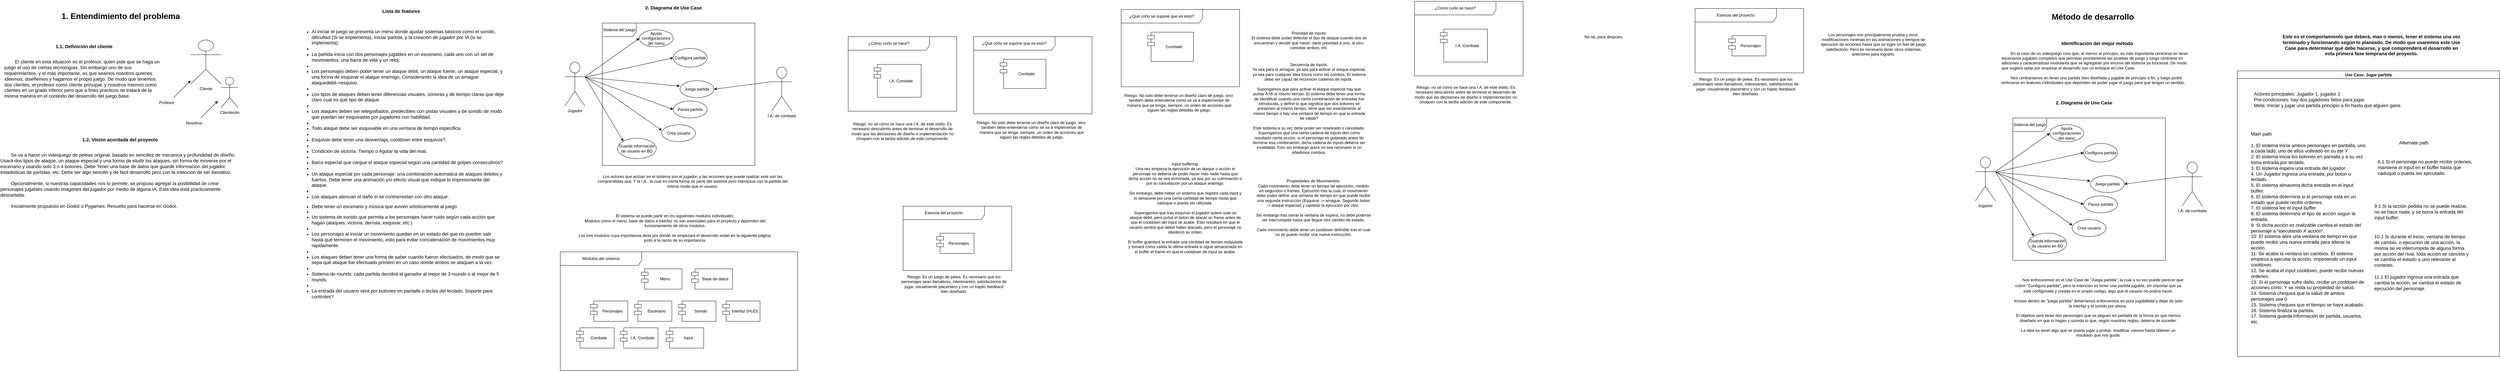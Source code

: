 <mxfile version="26.0.16">
  <diagram name="Página-1" id="p43m8mcyJNZtT0WRqfeu">
    <mxGraphModel dx="2100" dy="1258" grid="1" gridSize="10" guides="1" tooltips="1" connect="1" arrows="1" fold="1" page="1" pageScale="1" pageWidth="827" pageHeight="1169" math="0" shadow="0">
      <root>
        <mxCell id="0" />
        <mxCell id="1" parent="0" />
        <mxCell id="6Dr0wxkbe3de22DFNyd9-1" value="&lt;h1&gt;1. Entendimiento del problema&lt;/h1&gt;" style="text;html=1;align=center;verticalAlign=middle;whiteSpace=wrap;rounded=0;" vertex="1" parent="1">
          <mxGeometry x="94" y="40" width="640" height="60" as="geometry" />
        </mxCell>
        <mxCell id="6Dr0wxkbe3de22DFNyd9-2" value="&lt;h3&gt;1.1. Definición del cliente&lt;/h3&gt;&lt;div&gt;&lt;br&gt;&lt;/div&gt;&lt;div style=&quot;text-align: left;&quot;&gt;&lt;span style=&quot;font-size: 14px;&quot;&gt;&lt;span style=&quot;white-space: pre;&quot;&gt;&#x9;&lt;/span&gt;El cliente en esta situación es el profesor, quien pide que se haga un juego el uso de ciertas tecnologías. Sin embargo uno de sus requerimientos, y el más importante, es que seamos nosotros quienes ideemos, diseñemos y hagamos el propio juego. De modo que tenemos dos clientes, el profesor como cliente principal, y nosotros mismos como clientes en un grado inferior pero que a fines practicos se tratará de la misma manera en el contexto del desarrollo del juego base.&lt;/span&gt;&lt;/div&gt;" style="text;html=1;align=center;verticalAlign=middle;whiteSpace=wrap;rounded=0;" vertex="1" parent="1">
          <mxGeometry x="70" y="100" width="472" height="250" as="geometry" />
        </mxCell>
        <mxCell id="6Dr0wxkbe3de22DFNyd9-3" value="Cliente" style="shape=umlActor;verticalLabelPosition=bottom;verticalAlign=top;html=1;outlineConnect=0;" vertex="1" parent="1">
          <mxGeometry x="620" y="140" width="90" height="130" as="geometry" />
        </mxCell>
        <mxCell id="6Dr0wxkbe3de22DFNyd9-4" value="" style="endArrow=classic;html=1;rounded=0;" edge="1" parent="1">
          <mxGeometry width="50" height="50" relative="1" as="geometry">
            <mxPoint x="570" y="310" as="sourcePoint" />
            <mxPoint x="620" y="260" as="targetPoint" />
          </mxGeometry>
        </mxCell>
        <mxCell id="6Dr0wxkbe3de22DFNyd9-5" value="Profesor" style="text;html=1;align=center;verticalAlign=middle;whiteSpace=wrap;rounded=0;" vertex="1" parent="1">
          <mxGeometry x="520" y="310" width="60" height="30" as="geometry" />
        </mxCell>
        <mxCell id="6Dr0wxkbe3de22DFNyd9-6" value="Clientecito" style="shape=umlActor;verticalLabelPosition=bottom;verticalAlign=top;html=1;outlineConnect=0;" vertex="1" parent="1">
          <mxGeometry x="710" y="250" width="50" height="90" as="geometry" />
        </mxCell>
        <mxCell id="6Dr0wxkbe3de22DFNyd9-7" value="" style="endArrow=classic;html=1;rounded=0;" edge="1" parent="1">
          <mxGeometry width="50" height="50" relative="1" as="geometry">
            <mxPoint x="650" y="370" as="sourcePoint" />
            <mxPoint x="700" y="320" as="targetPoint" />
          </mxGeometry>
        </mxCell>
        <mxCell id="6Dr0wxkbe3de22DFNyd9-8" value="Nosotros" style="text;html=1;align=center;verticalAlign=middle;whiteSpace=wrap;rounded=0;" vertex="1" parent="1">
          <mxGeometry x="600" y="370" width="60" height="30" as="geometry" />
        </mxCell>
        <mxCell id="6Dr0wxkbe3de22DFNyd9-9" value="&lt;h3&gt;1.2. Visión acordada del proyecto&amp;nbsp;&lt;/h3&gt;&lt;div&gt;&lt;br&gt;&lt;/div&gt;&lt;div style=&quot;text-align: left;&quot;&gt;&lt;span style=&quot;font-size: 14px;&quot;&gt;&lt;span style=&quot;white-space: pre;&quot;&gt;&#x9;&lt;/span&gt;Se va a hacer un videojuego de peleas original, basado en sencillez de mecanica y profundidad de diseño. Usará dos tipos de ataque, un ataque especial y una forma de eludir los ataques, sin forma de moverse por el escenario y usando solo 3 o 4 botones. Debe Tener una base de datos que guarde información del jugador, estadisticas de partidas, etc. Debe ser algo sencillo y de fácil desarrollo pero con la intención de ser llamativo.&lt;/span&gt;&lt;/div&gt;&lt;div style=&quot;text-align: left;&quot;&gt;&lt;span style=&quot;font-size: 14px;&quot;&gt;&lt;br&gt;&lt;/span&gt;&lt;/div&gt;&lt;div style=&quot;text-align: left;&quot;&gt;&lt;span style=&quot;font-size: 14px;&quot;&gt;&lt;span style=&quot;white-space: pre;&quot;&gt;&#x9;&lt;/span&gt;Opcionalmente, si nuestras capacidades nos lo permite, se propuso agregar la posibilidad de crear personajes jugables usando imagenes del jugador por medio de alguna IA. Esta idea está practicamente descartada.&lt;br&gt;&lt;/span&gt;&lt;/div&gt;&lt;div style=&quot;text-align: left;&quot;&gt;&lt;span style=&quot;font-size: 14px;&quot;&gt;&lt;br&gt;&lt;/span&gt;&lt;/div&gt;&lt;div style=&quot;text-align: left;&quot;&gt;&lt;span style=&quot;font-size: 14px;&quot;&gt;&lt;span style=&quot;white-space: pre;&quot;&gt;&#x9;&lt;/span&gt;Inicialmente propuesto en Godot o Pygames. Resuelto para hacerse en Godot.&lt;br&gt;&lt;/span&gt;&lt;/div&gt;" style="text;html=1;align=center;verticalAlign=middle;whiteSpace=wrap;rounded=0;" vertex="1" parent="1">
          <mxGeometry x="58" y="400" width="712" height="250" as="geometry" />
        </mxCell>
        <mxCell id="6Dr0wxkbe3de22DFNyd9-10" value="&lt;div style=&quot;&quot;&gt;&lt;h3 style=&quot;&quot;&gt;&lt;span style=&quot;font-size: 14px;&quot;&gt;Lista de features&lt;/span&gt;&lt;/h3&gt;&lt;div&gt;&lt;span style=&quot;font-size: 14px;&quot;&gt;&lt;br&gt;&lt;/span&gt;&lt;/div&gt;&lt;div style=&quot;text-align: left;&quot;&gt;&lt;ul&gt;&lt;li&gt;&lt;span style=&quot;font-size: 14px;&quot;&gt;Al iniciar el juego se presenta un menú donde ajustar sistemas básicos como el sonido, dificultad (Si se implementa), iniciar partida, y la creación de jugador por IA (si se implementa).&lt;/span&gt;&lt;/li&gt;&lt;li&gt;&lt;span style=&quot;font-size: 14px;&quot;&gt;&lt;br&gt;&lt;/span&gt;&lt;/li&gt;&lt;li&gt;&lt;span style=&quot;font-size: 14px;&quot;&gt;La partida inicia con dos personajes jugables en un escenario, cada uno con un set de movimientos, una barra de vida y un reloj.&lt;/span&gt;&lt;/li&gt;&lt;li&gt;&lt;span style=&quot;font-size: 14px;&quot;&gt;&lt;br&gt;&lt;/span&gt;&lt;/li&gt;&lt;li&gt;&lt;span style=&quot;font-size: 14px;&quot;&gt;Los personajes deben poder tener un ataque debil, un ataque fuerte, un ataque especial, y una forma de esquivar el ataque enemigo. Considerando la idea de un amague ataquedebil-&amp;gt;esquivo.&lt;/span&gt;&lt;/li&gt;&lt;li&gt;&lt;span style=&quot;font-size: 14px;&quot;&gt;&lt;br&gt;&lt;/span&gt;&lt;/li&gt;&lt;li&gt;&lt;span style=&quot;font-size: 14px;&quot;&gt;Los tipos de ataques deben tener diferencias visuales, sonoras y de tiempo claras que deje claro cual es qué tipo de ataque.&lt;/span&gt;&lt;/li&gt;&lt;li&gt;&lt;span style=&quot;font-size: 14px;&quot;&gt;&lt;br&gt;&lt;/span&gt;&lt;/li&gt;&lt;li&gt;&lt;span style=&quot;font-size: 14px;&quot;&gt;Los ataques deben ser telegrafiados, predecibles con pistas visuales y de sonido de modo que puedan ser esquivadas por jugadores con habilidad.&lt;/span&gt;&lt;/li&gt;&lt;li&gt;&lt;span style=&quot;font-size: 14px;&quot;&gt;&lt;br&gt;&lt;/span&gt;&lt;/li&gt;&lt;li&gt;&lt;span style=&quot;font-size: 14px;&quot;&gt;Todo ataque debe ser esquivable en una ventana de tiempo especifica.&lt;/span&gt;&lt;/li&gt;&lt;li&gt;&lt;span style=&quot;font-size: 14px;&quot;&gt;&lt;br&gt;&lt;/span&gt;&lt;/li&gt;&lt;li&gt;&lt;span style=&quot;font-size: 14px;&quot;&gt;Esquivar debe tener una desventaja, cooldown entre esquivos?.&lt;/span&gt;&lt;/li&gt;&lt;li&gt;&lt;span style=&quot;font-size: 14px;&quot;&gt;&lt;br&gt;&lt;/span&gt;&lt;/li&gt;&lt;li&gt;&lt;span style=&quot;font-size: 14px;&quot;&gt;Condición de victoria: Tiempo o Agotar la vida del rival.&lt;/span&gt;&lt;/li&gt;&lt;li&gt;&lt;span style=&quot;font-size: 14px;&quot;&gt;&lt;br&gt;&lt;/span&gt;&lt;/li&gt;&lt;li&gt;&lt;span style=&quot;font-size: 14px;&quot;&gt;Barra especial que cargue el ataque especial según una cantidad de golpes consecutivos?&lt;/span&gt;&lt;/li&gt;&lt;li&gt;&lt;span style=&quot;font-size: 14px;&quot;&gt;&lt;br&gt;&lt;/span&gt;&lt;/li&gt;&lt;li&gt;&lt;span style=&quot;font-size: 14px;&quot;&gt;Un ataque especial por cada personaje: una combinación automatica de ataques debiles y fuertes. Debe tener una animación y/o efecto visual que indique lo impresionante del ataque.&lt;/span&gt;&lt;/li&gt;&lt;li&gt;&lt;span style=&quot;font-size: 14px;&quot;&gt;&lt;br&gt;&lt;/span&gt;&lt;/li&gt;&lt;li&gt;&lt;span style=&quot;font-size: 14px;&quot;&gt;Los ataques atenuan el daño si se contrarrestan con otro ataque.&lt;/span&gt;&lt;/li&gt;&lt;/ul&gt;&lt;ul&gt;&lt;li&gt;&lt;font style=&quot;font-size: 14px;&quot;&gt;Debe tener un escenario y música que aviven artisticamente al juego.&lt;/font&gt;&lt;/li&gt;&lt;li&gt;&lt;br&gt;&lt;/li&gt;&lt;li&gt;&lt;font style=&quot;font-size: 14px;&quot;&gt;Un sistema de sonido que permita a los personajes hacer ruido según cada acción que hagan (ataques, victoria, derrota, esquivar, etc.)&lt;/font&gt;&lt;/li&gt;&lt;li&gt;&lt;font style=&quot;font-size: 14px;&quot;&gt;&lt;br&gt;&lt;/font&gt;&lt;/li&gt;&lt;li&gt;&lt;font style=&quot;font-size: 14px;&quot;&gt;Los personajes al iniciar un movimiento quedan en un estado del que no pueden salir hasta que terminen el movimiento, esto para evitar concatenación de movimientos muy rapidamente.&lt;/font&gt;&lt;/li&gt;&lt;li&gt;&lt;font style=&quot;font-size: 14px;&quot;&gt;&lt;br&gt;&lt;/font&gt;&lt;/li&gt;&lt;li&gt;&lt;font style=&quot;font-size: 14px;&quot;&gt;Los ataques deben tener una forma de saber cuando fueron efectuados, de modo que se sepa qué ataque fue efectuado primero en un caso donde ambos se ataquen a la vez.&lt;/font&gt;&lt;/li&gt;&lt;li&gt;&lt;font style=&quot;font-size: 14px;&quot;&gt;&lt;br&gt;&lt;/font&gt;&lt;/li&gt;&lt;li&gt;&lt;font style=&quot;font-size: 14px;&quot;&gt;Sistema de rounds: cada partida decidirá al ganador al mejor de 3 rounds o al mejor de 5 rounds.&amp;nbsp;&lt;/font&gt;&lt;/li&gt;&lt;li&gt;&lt;font style=&quot;font-size: 14px;&quot;&gt;&lt;br&gt;&lt;/font&gt;&lt;/li&gt;&lt;li&gt;&lt;font style=&quot;font-size: 14px;&quot;&gt;La entrada del usuario será por botones en pantalla o teclas del teclado. Soporte para controles?&lt;/font&gt;&lt;/li&gt;&lt;/ul&gt;&lt;/div&gt;&lt;/div&gt;" style="text;html=1;align=center;verticalAlign=middle;whiteSpace=wrap;rounded=0;spacingTop=0;" vertex="1" parent="1">
          <mxGeometry x="936" y="30" width="610" height="890" as="geometry" />
        </mxCell>
        <mxCell id="6Dr0wxkbe3de22DFNyd9-11" value="&lt;h3&gt;2. Diagrama de Use Case&lt;/h3&gt;" style="text;html=1;align=center;verticalAlign=middle;whiteSpace=wrap;rounded=0;" vertex="1" parent="1">
          <mxGeometry x="1824" y="30" width="440" height="30" as="geometry" />
        </mxCell>
        <mxCell id="6Dr0wxkbe3de22DFNyd9-12" value="Sistema del juego" style="shape=umlFrame;whiteSpace=wrap;html=1;pointerEvents=0;width=100;height=40;" vertex="1" parent="1">
          <mxGeometry x="1834" y="90" width="450" height="420" as="geometry" />
        </mxCell>
        <mxCell id="6Dr0wxkbe3de22DFNyd9-13" value="Jugador" style="shape=umlActor;verticalLabelPosition=bottom;verticalAlign=top;html=1;" vertex="1" parent="1">
          <mxGeometry x="1723" y="205" width="60" height="130" as="geometry" />
        </mxCell>
        <mxCell id="6Dr0wxkbe3de22DFNyd9-14" value="Ajusta configuraciones del menú" style="ellipse;whiteSpace=wrap;html=1;" vertex="1" parent="1">
          <mxGeometry x="1943" y="110" width="100" height="50" as="geometry" />
        </mxCell>
        <mxCell id="6Dr0wxkbe3de22DFNyd9-15" value="Configura partida" style="ellipse;whiteSpace=wrap;html=1;" vertex="1" parent="1">
          <mxGeometry x="2043" y="165" width="100" height="55" as="geometry" />
        </mxCell>
        <mxCell id="6Dr0wxkbe3de22DFNyd9-16" value="Juega partida" style="ellipse;whiteSpace=wrap;html=1;" vertex="1" parent="1">
          <mxGeometry x="2063" y="260" width="100" height="50" as="geometry" />
        </mxCell>
        <mxCell id="6Dr0wxkbe3de22DFNyd9-17" value="Crea usuario" style="ellipse;whiteSpace=wrap;html=1;" vertex="1" parent="1">
          <mxGeometry x="2009" y="390" width="100" height="50" as="geometry" />
        </mxCell>
        <mxCell id="6Dr0wxkbe3de22DFNyd9-18" value="Guarda información de usuario en BD" style="ellipse;whiteSpace=wrap;html=1;" vertex="1" parent="1">
          <mxGeometry x="1879" y="430" width="114" height="60" as="geometry" />
        </mxCell>
        <mxCell id="6Dr0wxkbe3de22DFNyd9-19" value="" style="endArrow=classic;html=1;rounded=0;exitX=1;exitY=0.333;exitDx=0;exitDy=0;exitPerimeter=0;entryX=0;entryY=0.5;entryDx=0;entryDy=0;" edge="1" parent="1" source="6Dr0wxkbe3de22DFNyd9-13" target="6Dr0wxkbe3de22DFNyd9-14">
          <mxGeometry width="50" height="50" relative="1" as="geometry">
            <mxPoint x="1904" y="360" as="sourcePoint" />
            <mxPoint x="1954" y="310" as="targetPoint" />
          </mxGeometry>
        </mxCell>
        <mxCell id="6Dr0wxkbe3de22DFNyd9-20" value="" style="endArrow=classic;html=1;rounded=0;entryX=0;entryY=0.5;entryDx=0;entryDy=0;" edge="1" parent="1" target="6Dr0wxkbe3de22DFNyd9-15">
          <mxGeometry width="50" height="50" relative="1" as="geometry">
            <mxPoint x="1783" y="250" as="sourcePoint" />
            <mxPoint x="1938" y="181.67" as="targetPoint" />
          </mxGeometry>
        </mxCell>
        <mxCell id="6Dr0wxkbe3de22DFNyd9-21" value="" style="endArrow=classic;html=1;rounded=0;entryX=-0.004;entryY=0.32;entryDx=0;entryDy=0;entryPerimeter=0;" edge="1" parent="1" target="6Dr0wxkbe3de22DFNyd9-16">
          <mxGeometry width="50" height="50" relative="1" as="geometry">
            <mxPoint x="1784" y="250" as="sourcePoint" />
            <mxPoint x="1984" y="228" as="targetPoint" />
          </mxGeometry>
        </mxCell>
        <mxCell id="6Dr0wxkbe3de22DFNyd9-22" value="" style="endArrow=classic;html=1;rounded=0;entryX=0.004;entryY=0.336;entryDx=0;entryDy=0;entryPerimeter=0;exitX=1;exitY=0.333;exitDx=0;exitDy=0;exitPerimeter=0;" edge="1" parent="1" source="6Dr0wxkbe3de22DFNyd9-13" target="6Dr0wxkbe3de22DFNyd9-17">
          <mxGeometry width="50" height="50" relative="1" as="geometry">
            <mxPoint x="1794" y="260" as="sourcePoint" />
            <mxPoint x="1994" y="296" as="targetPoint" />
          </mxGeometry>
        </mxCell>
        <mxCell id="6Dr0wxkbe3de22DFNyd9-23" value="" style="endArrow=classic;html=1;rounded=0;entryX=0;entryY=0;entryDx=0;entryDy=0;exitX=1;exitY=0.333;exitDx=0;exitDy=0;exitPerimeter=0;" edge="1" parent="1" source="6Dr0wxkbe3de22DFNyd9-13" target="6Dr0wxkbe3de22DFNyd9-18">
          <mxGeometry width="50" height="50" relative="1" as="geometry">
            <mxPoint x="1793" y="258" as="sourcePoint" />
            <mxPoint x="2014" y="377" as="targetPoint" />
          </mxGeometry>
        </mxCell>
        <mxCell id="6Dr0wxkbe3de22DFNyd9-24" value="I.A. de combate" style="shape=umlActor;verticalLabelPosition=bottom;verticalAlign=top;html=1;" vertex="1" parent="1">
          <mxGeometry x="2333" y="220" width="60" height="130" as="geometry" />
        </mxCell>
        <mxCell id="6Dr0wxkbe3de22DFNyd9-25" value="" style="endArrow=classic;html=1;rounded=0;entryX=1;entryY=0.5;entryDx=0;entryDy=0;exitX=0;exitY=0.333;exitDx=0;exitDy=0;exitPerimeter=0;" edge="1" parent="1" source="6Dr0wxkbe3de22DFNyd9-24" target="6Dr0wxkbe3de22DFNyd9-16">
          <mxGeometry width="50" height="50" relative="1" as="geometry">
            <mxPoint x="2043" y="350" as="sourcePoint" />
            <mxPoint x="2302" y="376" as="targetPoint" />
          </mxGeometry>
        </mxCell>
        <mxCell id="6Dr0wxkbe3de22DFNyd9-26" value="Pausa partida" style="ellipse;whiteSpace=wrap;html=1;" vertex="1" parent="1">
          <mxGeometry x="2043" y="320" width="100" height="50" as="geometry" />
        </mxCell>
        <mxCell id="6Dr0wxkbe3de22DFNyd9-27" value="" style="endArrow=classic;html=1;rounded=0;entryX=0;entryY=0.5;entryDx=0;entryDy=0;" edge="1" parent="1" target="6Dr0wxkbe3de22DFNyd9-26">
          <mxGeometry width="50" height="50" relative="1" as="geometry">
            <mxPoint x="1783" y="250" as="sourcePoint" />
            <mxPoint x="2073" y="286" as="targetPoint" />
          </mxGeometry>
        </mxCell>
        <mxCell id="6Dr0wxkbe3de22DFNyd9-28" value="Módulos del sistema" style="shape=umlFrame;whiteSpace=wrap;html=1;pointerEvents=0;recursiveResize=0;container=1;collapsible=0;width=240;height=40;" vertex="1" parent="1">
          <mxGeometry x="1710" y="765" width="700" height="350" as="geometry" />
        </mxCell>
        <mxCell id="6Dr0wxkbe3de22DFNyd9-29" value="Personajes" style="shape=module;align=left;spacingLeft=20;align=center;verticalAlign=middle;whiteSpace=wrap;html=1;" vertex="1" parent="6Dr0wxkbe3de22DFNyd9-28">
          <mxGeometry x="89" y="145" width="110" height="60" as="geometry" />
        </mxCell>
        <mxCell id="6Dr0wxkbe3de22DFNyd9-30" value="Interfaz (HUD)" style="shape=module;align=left;spacingLeft=20;align=center;verticalAlign=middle;whiteSpace=wrap;html=1;" vertex="1" parent="6Dr0wxkbe3de22DFNyd9-28">
          <mxGeometry x="479" y="145" width="110" height="60" as="geometry" />
        </mxCell>
        <mxCell id="6Dr0wxkbe3de22DFNyd9-31" value="Base de datos" style="shape=module;align=left;spacingLeft=20;align=center;verticalAlign=middle;whiteSpace=wrap;html=1;" vertex="1" parent="6Dr0wxkbe3de22DFNyd9-28">
          <mxGeometry x="387" y="50" width="121" height="60" as="geometry" />
        </mxCell>
        <mxCell id="6Dr0wxkbe3de22DFNyd9-32" value="Menú" style="shape=module;align=left;spacingLeft=20;align=center;verticalAlign=middle;whiteSpace=wrap;html=1;" vertex="1" parent="6Dr0wxkbe3de22DFNyd9-28">
          <mxGeometry x="239" y="50" width="120" height="60" as="geometry" />
        </mxCell>
        <mxCell id="6Dr0wxkbe3de22DFNyd9-33" value="Escenario" style="shape=module;align=left;spacingLeft=20;align=center;verticalAlign=middle;whiteSpace=wrap;html=1;" vertex="1" parent="6Dr0wxkbe3de22DFNyd9-28">
          <mxGeometry x="219" y="145" width="110" height="60" as="geometry" />
        </mxCell>
        <mxCell id="6Dr0wxkbe3de22DFNyd9-34" value="Sonido" style="shape=module;align=left;spacingLeft=20;align=center;verticalAlign=middle;whiteSpace=wrap;html=1;" vertex="1" parent="6Dr0wxkbe3de22DFNyd9-28">
          <mxGeometry x="349" y="145" width="110" height="60" as="geometry" />
        </mxCell>
        <mxCell id="6Dr0wxkbe3de22DFNyd9-35" value="Combate" style="shape=module;align=left;spacingLeft=20;align=center;verticalAlign=middle;whiteSpace=wrap;html=1;" vertex="1" parent="6Dr0wxkbe3de22DFNyd9-28">
          <mxGeometry x="48" y="224" width="111" height="60" as="geometry" />
        </mxCell>
        <mxCell id="6Dr0wxkbe3de22DFNyd9-36" value="I.A. Combate" style="shape=module;align=left;spacingLeft=20;align=center;verticalAlign=middle;whiteSpace=wrap;html=1;" vertex="1" parent="6Dr0wxkbe3de22DFNyd9-28">
          <mxGeometry x="177" y="224" width="111" height="60" as="geometry" />
        </mxCell>
        <mxCell id="6Dr0wxkbe3de22DFNyd9-37" value="Input" style="shape=module;align=left;spacingLeft=20;align=center;verticalAlign=middle;whiteSpace=wrap;html=1;" vertex="1" parent="6Dr0wxkbe3de22DFNyd9-28">
          <mxGeometry x="312" y="224" width="111" height="60" as="geometry" />
        </mxCell>
        <mxCell id="6Dr0wxkbe3de22DFNyd9-38" value="¿Cómo coño se hace?" style="shape=umlFrame;whiteSpace=wrap;html=1;pointerEvents=0;recursiveResize=0;container=1;collapsible=0;width=240;height=40;" vertex="1" parent="1">
          <mxGeometry x="2559" y="130" width="320" height="220" as="geometry" />
        </mxCell>
        <mxCell id="6Dr0wxkbe3de22DFNyd9-39" value="I.A. Combate" style="shape=module;align=left;spacingLeft=20;align=center;verticalAlign=middle;whiteSpace=wrap;html=1;" vertex="1" parent="6Dr0wxkbe3de22DFNyd9-38">
          <mxGeometry x="76" y="82" width="139" height="97" as="geometry" />
        </mxCell>
        <mxCell id="6Dr0wxkbe3de22DFNyd9-40" value="¿Qué coño se supone que es esto?" style="shape=umlFrame;whiteSpace=wrap;html=1;pointerEvents=0;recursiveResize=0;container=1;collapsible=0;width=240;height=40;" vertex="1" parent="1">
          <mxGeometry x="2929" y="130" width="349" height="228" as="geometry" />
        </mxCell>
        <mxCell id="6Dr0wxkbe3de22DFNyd9-41" value="Combate" style="shape=module;align=left;spacingLeft=20;align=center;verticalAlign=middle;whiteSpace=wrap;html=1;" vertex="1" parent="6Dr0wxkbe3de22DFNyd9-40">
          <mxGeometry x="78" y="67" width="135" height="86" as="geometry" />
        </mxCell>
        <mxCell id="6Dr0wxkbe3de22DFNyd9-42" value="Los actores que actúan en el sistema son el jugador, y las acciones que puede realizar este son las comprendidas acá. Y la I.A., la cual en cierta forma es parte del sistema pero interactua con la partida del mismo modo que el usuario." style="text;html=1;align=center;verticalAlign=middle;whiteSpace=wrap;rounded=0;" vertex="1" parent="1">
          <mxGeometry x="1811" y="512" width="579" height="90" as="geometry" />
        </mxCell>
        <mxCell id="6Dr0wxkbe3de22DFNyd9-43" value="Riesgo: No solo debe tenerse un diseño claro de juego, sino&amp;nbsp; también debe entenderse cómo se va a implementar de manera que se tenga, siempre, un orden de acciones que siguen las reglas debidas de juego." style="text;html=1;align=center;verticalAlign=middle;whiteSpace=wrap;rounded=0;" vertex="1" parent="1">
          <mxGeometry x="2929" y="360" width="342" height="90" as="geometry" />
        </mxCell>
        <mxCell id="6Dr0wxkbe3de22DFNyd9-44" value="Riesgo: Es un juego de pelea. Es necesario que los personajes sean llamativos, interesantes, satisfactorios de jugar, visualmente placentero y con un haptic feedback bien diseñado." style="text;html=1;align=center;verticalAlign=middle;whiteSpace=wrap;rounded=0;" vertex="1" parent="1">
          <mxGeometry x="2711" y="815" width="320" height="90" as="geometry" />
        </mxCell>
        <mxCell id="6Dr0wxkbe3de22DFNyd9-45" value="Esencia del proyecto" style="shape=umlFrame;whiteSpace=wrap;html=1;pointerEvents=0;recursiveResize=0;container=1;collapsible=0;width=240;height=40;" vertex="1" parent="1">
          <mxGeometry x="2721" y="630" width="320" height="190" as="geometry" />
        </mxCell>
        <mxCell id="6Dr0wxkbe3de22DFNyd9-46" value="Personajes" style="shape=module;align=left;spacingLeft=20;align=center;verticalAlign=middle;whiteSpace=wrap;html=1;" vertex="1" parent="6Dr0wxkbe3de22DFNyd9-45">
          <mxGeometry x="99" y="80" width="110" height="60" as="geometry" />
        </mxCell>
        <mxCell id="6Dr0wxkbe3de22DFNyd9-47" value="¿Qué coño se supone que es esto?" style="shape=umlFrame;whiteSpace=wrap;html=1;pointerEvents=0;recursiveResize=0;container=1;collapsible=0;width=240;height=40;" vertex="1" parent="1">
          <mxGeometry x="3364" y="50" width="349" height="228" as="geometry" />
        </mxCell>
        <mxCell id="6Dr0wxkbe3de22DFNyd9-48" value="Combate" style="shape=module;align=left;spacingLeft=20;align=center;verticalAlign=middle;whiteSpace=wrap;html=1;" vertex="1" parent="6Dr0wxkbe3de22DFNyd9-47">
          <mxGeometry x="78" y="67" width="135" height="86" as="geometry" />
        </mxCell>
        <mxCell id="6Dr0wxkbe3de22DFNyd9-49" value="Riesgo: No solo debe tenerse un diseño claro de juego, sino&amp;nbsp; también debe entenderse cómo se va a implementar de manera que se tenga, siempre, un orden de acciones que siguen las reglas debidas de juego." style="text;html=1;align=center;verticalAlign=middle;whiteSpace=wrap;rounded=0;" vertex="1" parent="1">
          <mxGeometry x="3364" y="280" width="342" height="90" as="geometry" />
        </mxCell>
        <mxCell id="6Dr0wxkbe3de22DFNyd9-50" value="Prioridad de inputs:&lt;div&gt;El sistema debe poder detectar el tipo de ataque cuando dos se encuentran y decidir qué hacer: darle prioridad a uno, al otro, cancelar ambos, etc.&lt;/div&gt;" style="text;html=1;align=center;verticalAlign=middle;whiteSpace=wrap;rounded=0;" vertex="1" parent="1">
          <mxGeometry x="3747" y="96" width="342" height="90" as="geometry" />
        </mxCell>
        <mxCell id="6Dr0wxkbe3de22DFNyd9-51" value="&lt;div&gt;Secuencia de inputs:&lt;/div&gt;&lt;div&gt;Ya sea para el amague, ya sea para activar el ataque especial, ya sea para cualquier idea futura como los combos. El sistema debe ser capaz de reconocer cadenas de inputs.&amp;nbsp;&lt;/div&gt;&lt;div&gt;&lt;br&gt;&lt;/div&gt;&lt;div&gt;Supongamos que para activar el ataque especial hay que pulsar A+B al mismo tiempo. El sistema debe tener una forma de identificar cuando una cierta combinación de entradas fue introducida, y definir lo que significa que dos botones se presionen al mismo tiempo, tiene que ser exactamente al mismo tiempo o hay una ventana de tiempo en que la entrada es valida?&lt;/div&gt;&lt;div&gt;&lt;br&gt;&lt;/div&gt;&lt;div&gt;Este sistema a su vez debe poder ser reseteado o cancelado. Supongamos que una cierta cadena de inputs den como resultado cierta acción, si el personaje es golpeado antes de terminar esa combinación, dicha cadena de inputs debería ser invalidada. Esto sin embargo quizá no sea necesario si no añadimos combos.&lt;/div&gt;" style="text;html=1;align=center;verticalAlign=middle;whiteSpace=wrap;rounded=0;" vertex="1" parent="1">
          <mxGeometry x="3747" y="190" width="342" height="303" as="geometry" />
        </mxCell>
        <mxCell id="6Dr0wxkbe3de22DFNyd9-52" value="&lt;div&gt;Input buffering:&lt;/div&gt;&lt;div&gt;Una vez empieza la ejecución de un ataque o acción el personaje no debería de poder hacer más nada hasta que dicha acción no se vea terminada, ya sea por su culminación o por su cancelación por un ataque enemigo.&lt;/div&gt;&lt;div&gt;&lt;br&gt;&lt;/div&gt;&lt;div&gt;Sin embargo, debe haber un sistema que registre cada input y lo almacene por una cierta cantidad de tiempo hasta que caduque o pueda ser utilizada.&amp;nbsp;&lt;/div&gt;&lt;div&gt;&lt;br&gt;&lt;/div&gt;&lt;div&gt;Supongamos que tras esquivar el jugador quiere usar un ataque debil, pero pulsa el boton de atacar un frame antes de que el cooldown del input se acabe. Esto resultará en que el usuario sentirá que debió haber atacado, pero el personaje no obedeció su orden.&lt;/div&gt;&lt;div&gt;&lt;br&gt;&lt;/div&gt;&lt;div&gt;El buffer guardará la entrada una cantidad de tiempo estipulada y tomará como valida la última entrada si sigue almacenada en el buffer el frame en que el cooldown de input se acabe.&lt;/div&gt;" style="text;html=1;align=center;verticalAlign=middle;whiteSpace=wrap;rounded=0;" vertex="1" parent="1">
          <mxGeometry x="3382" y="483" width="342" height="303" as="geometry" />
        </mxCell>
        <mxCell id="6Dr0wxkbe3de22DFNyd9-53" value="&lt;div&gt;&lt;span style=&quot;background-color: transparent; color: light-dark(rgb(0, 0, 0), rgb(255, 255, 255));&quot;&gt;Propiedades de Movimientos:&lt;/span&gt;&lt;/div&gt;&lt;div&gt;&lt;span style=&quot;background-color: transparent; color: light-dark(rgb(0, 0, 0), rgb(255, 255, 255));&quot;&gt;Cada movimiento debe tener un tiempo de ejecución, medido en segundos o frames. Ejecución tras la cual, el movimiento debe poder definir una ventana de tiempo en que puede recibir una segunda instrucción (Esquivar -&amp;gt; amague, Segundo boton -&amp;gt; ataque especial) y cambiar la ejecución por otra.&amp;nbsp;&lt;/span&gt;&lt;/div&gt;&lt;div&gt;&lt;span style=&quot;background-color: transparent; color: light-dark(rgb(0, 0, 0), rgb(255, 255, 255));&quot;&gt;&lt;br&gt;&lt;/span&gt;&lt;/div&gt;&lt;div&gt;&lt;span style=&quot;background-color: transparent; color: light-dark(rgb(0, 0, 0), rgb(255, 255, 255));&quot;&gt;Sin embargo tras cerrar la ventana de espera, no debe poderse ver interrumpida hasta que llegue otro cambio de estado.&lt;/span&gt;&lt;/div&gt;&lt;div&gt;&lt;span style=&quot;background-color: transparent; color: light-dark(rgb(0, 0, 0), rgb(255, 255, 255));&quot;&gt;&lt;br&gt;&lt;/span&gt;&lt;/div&gt;&lt;div&gt;&lt;span style=&quot;background-color: transparent; color: light-dark(rgb(0, 0, 0), rgb(255, 255, 255));&quot;&gt;Cada movimiento debe tener un cooldown definible tras el cual no se puede recibir una nueva instrucción.&lt;/span&gt;&lt;/div&gt;" style="text;html=1;align=center;verticalAlign=middle;whiteSpace=wrap;rounded=0;" vertex="1" parent="1">
          <mxGeometry x="3760" y="483" width="342" height="303" as="geometry" />
        </mxCell>
        <mxCell id="6Dr0wxkbe3de22DFNyd9-54" value="¿Cómo coño se hace?" style="shape=umlFrame;whiteSpace=wrap;html=1;pointerEvents=0;recursiveResize=0;container=1;collapsible=0;width=240;height=40;" vertex="1" parent="1">
          <mxGeometry x="4229" y="26" width="320" height="220" as="geometry" />
        </mxCell>
        <mxCell id="6Dr0wxkbe3de22DFNyd9-55" value="I.A. Combate" style="shape=module;align=left;spacingLeft=20;align=center;verticalAlign=middle;whiteSpace=wrap;html=1;" vertex="1" parent="6Dr0wxkbe3de22DFNyd9-54">
          <mxGeometry x="76" y="82" width="139" height="97" as="geometry" />
        </mxCell>
        <mxCell id="6Dr0wxkbe3de22DFNyd9-56" value="Riesgo: no sé cómo se hace una I.A. de este estilo. Es necesario descubrirlo antes de terminar el desarrollo de modo que las decisiones de diseño e implementación no choquen con la tardía adición de este componente." style="text;html=1;align=center;verticalAlign=middle;whiteSpace=wrap;rounded=0;" vertex="1" parent="1">
          <mxGeometry x="4220" y="256" width="320" height="90" as="geometry" />
        </mxCell>
        <mxCell id="6Dr0wxkbe3de22DFNyd9-57" value="No sé, para despues." style="text;html=1;align=center;verticalAlign=middle;whiteSpace=wrap;rounded=0;" vertex="1" parent="1">
          <mxGeometry x="4627" y="86" width="320" height="90" as="geometry" />
        </mxCell>
        <mxCell id="6Dr0wxkbe3de22DFNyd9-58" value="Riesgo: Es un juego de pelea. Es necesario que los personajes sean llamativos, interesantes, satisfactorios de jugar, visualmente placentero y con un haptic feedback bien diseñado." style="text;html=1;align=center;verticalAlign=middle;whiteSpace=wrap;rounded=0;" vertex="1" parent="1">
          <mxGeometry x="5046" y="232" width="320" height="90" as="geometry" />
        </mxCell>
        <mxCell id="6Dr0wxkbe3de22DFNyd9-59" value="Esencia del proyecto" style="shape=umlFrame;whiteSpace=wrap;html=1;pointerEvents=0;recursiveResize=0;container=1;collapsible=0;width=240;height=40;" vertex="1" parent="1">
          <mxGeometry x="5056" y="47" width="320" height="190" as="geometry" />
        </mxCell>
        <mxCell id="6Dr0wxkbe3de22DFNyd9-60" value="Personajes" style="shape=module;align=left;spacingLeft=20;align=center;verticalAlign=middle;whiteSpace=wrap;html=1;" vertex="1" parent="6Dr0wxkbe3de22DFNyd9-59">
          <mxGeometry x="99" y="80" width="110" height="60" as="geometry" />
        </mxCell>
        <mxCell id="6Dr0wxkbe3de22DFNyd9-61" value="Los personajes son principalmente prueba y error, modificaciones minimas en las animaciones y tiempos de ejecución de acciones hasta que se logre un feel de juego satisfactorio. Pero es necesario tener otros sistemas anteriores para lograrlo." style="text;html=1;align=center;verticalAlign=middle;whiteSpace=wrap;rounded=0;" vertex="1" parent="1">
          <mxGeometry x="5422" y="108" width="320" height="90" as="geometry" />
        </mxCell>
        <mxCell id="6Dr0wxkbe3de22DFNyd9-62" value="&lt;h3&gt;Identificación del mejor método&lt;/h3&gt;&lt;div style=&quot;text-align: left;&quot;&gt;&lt;span style=&quot;white-space: pre;&quot;&gt;&#x9;&lt;/span&gt;En el caso de un videojuego creo que, al menos al principio, es más importante centrarse en tener escenarios jugables completos que permitan prontamente las pruebas de juego y luego centrarse en adiciones y caracteristicas modulares que se agregarán por encima del sistema ya funcional. De modo que sugiero optar por empezar el desarrollo con un enfoque en Use Case.&lt;br&gt;&lt;/div&gt;&lt;div style=&quot;text-align: left;&quot;&gt;&lt;br&gt;&lt;/div&gt;&lt;div style=&quot;text-align: left;&quot;&gt;&lt;span style=&quot;white-space: pre;&quot;&gt;&#x9;&lt;/span&gt;Nos centraríamos en tener una partida bien diseñada y jugable de principio a fin, y luego podré enfocarse en features individuales que dependen de poder jugar el juego para que tengan un sentido.&lt;br&gt;&lt;/div&gt;" style="text;html=1;align=center;verticalAlign=middle;whiteSpace=wrap;rounded=0;" vertex="1" parent="1">
          <mxGeometry x="5959" y="90" width="566" height="220" as="geometry" />
        </mxCell>
        <mxCell id="6Dr0wxkbe3de22DFNyd9-63" value="&lt;h1&gt;Método de desarrollo&lt;/h1&gt;" style="text;html=1;align=center;verticalAlign=middle;whiteSpace=wrap;rounded=0;" vertex="1" parent="1">
          <mxGeometry x="5909" y="42" width="640" height="60" as="geometry" />
        </mxCell>
        <mxCell id="6Dr0wxkbe3de22DFNyd9-64" value="&lt;h3&gt;&lt;span style=&quot;text-align: left; background-color: transparent; color: light-dark(rgb(0, 0, 0), rgb(255, 255, 255)); font-size: 12px; font-weight: normal; white-space: pre;&quot;&gt;&#x9;&lt;/span&gt;&lt;span style=&quot;font-size: 12px; font-weight: 400;&quot;&gt;Nos enfocaremos en el Use Case de &quot;Juega partida&quot;, la cual a su vez puede parecer que cubre &quot;Configura partida&quot;, pero la intención es tener una partida jugable, sin importar que ya esté configurada y creada en el propio codigo, algo que el usuario no podría hacer.&lt;/span&gt;&lt;/h3&gt;&lt;div&gt;Incluso dentro de &quot;juega partida&quot; deberíamos enforcarmos en pura jugabilidad y dejar de lado la interfaz y el sonido por ahora.&amp;nbsp;&lt;/div&gt;&lt;div&gt;&lt;br&gt;&lt;/div&gt;&lt;div&gt;El objetivo será tener dos personajes que se peguen en pantalla de la forma en que hemos diseñado en que lo hagan y suceda lo que, según nuestras reglas, debería de suceder.&lt;/div&gt;&lt;div&gt;&lt;br&gt;&lt;/div&gt;&lt;div&gt;La idea es tener algo que se pueda jugar y probar, modificar valores hasta obtener un resultado que nos guste.&lt;/div&gt;" style="text;html=1;align=center;verticalAlign=middle;whiteSpace=wrap;rounded=0;" vertex="1" parent="1">
          <mxGeometry x="5989.5" y="822" width="510" height="197" as="geometry" />
        </mxCell>
        <mxCell id="6Dr0wxkbe3de22DFNyd9-65" value="&lt;h3&gt;2. Diagrama de Use Case&lt;/h3&gt;" style="text;html=1;align=center;verticalAlign=middle;whiteSpace=wrap;rounded=0;" vertex="1" parent="1">
          <mxGeometry x="5983" y="310" width="440" height="30" as="geometry" />
        </mxCell>
        <mxCell id="6Dr0wxkbe3de22DFNyd9-66" value="Sistema del juego" style="shape=umlFrame;whiteSpace=wrap;html=1;pointerEvents=0;width=100;height=40;" vertex="1" parent="1">
          <mxGeometry x="5993" y="370" width="450" height="420" as="geometry" />
        </mxCell>
        <mxCell id="6Dr0wxkbe3de22DFNyd9-67" value="Jugador" style="shape=umlActor;verticalLabelPosition=bottom;verticalAlign=top;html=1;" vertex="1" parent="1">
          <mxGeometry x="5882" y="485" width="60" height="130" as="geometry" />
        </mxCell>
        <mxCell id="6Dr0wxkbe3de22DFNyd9-68" value="Ajusta configuraciones del menú" style="ellipse;whiteSpace=wrap;html=1;" vertex="1" parent="1">
          <mxGeometry x="6102" y="390" width="100" height="50" as="geometry" />
        </mxCell>
        <mxCell id="6Dr0wxkbe3de22DFNyd9-69" value="Configura partida" style="ellipse;whiteSpace=wrap;html=1;" vertex="1" parent="1">
          <mxGeometry x="6202" y="445" width="100" height="55" as="geometry" />
        </mxCell>
        <mxCell id="6Dr0wxkbe3de22DFNyd9-70" value="Juega partida" style="ellipse;whiteSpace=wrap;html=1;" vertex="1" parent="1">
          <mxGeometry x="6222" y="540" width="100" height="50" as="geometry" />
        </mxCell>
        <mxCell id="6Dr0wxkbe3de22DFNyd9-71" value="Crea usuario" style="ellipse;whiteSpace=wrap;html=1;" vertex="1" parent="1">
          <mxGeometry x="6168" y="670" width="100" height="50" as="geometry" />
        </mxCell>
        <mxCell id="6Dr0wxkbe3de22DFNyd9-72" value="Guarda información de usuario en BD" style="ellipse;whiteSpace=wrap;html=1;" vertex="1" parent="1">
          <mxGeometry x="6038" y="710" width="114" height="60" as="geometry" />
        </mxCell>
        <mxCell id="6Dr0wxkbe3de22DFNyd9-73" value="" style="endArrow=classic;html=1;rounded=0;exitX=1;exitY=0.333;exitDx=0;exitDy=0;exitPerimeter=0;entryX=0;entryY=0.5;entryDx=0;entryDy=0;" edge="1" parent="1" source="6Dr0wxkbe3de22DFNyd9-67" target="6Dr0wxkbe3de22DFNyd9-68">
          <mxGeometry width="50" height="50" relative="1" as="geometry">
            <mxPoint x="6063" y="640" as="sourcePoint" />
            <mxPoint x="6113" y="590" as="targetPoint" />
          </mxGeometry>
        </mxCell>
        <mxCell id="6Dr0wxkbe3de22DFNyd9-74" value="" style="endArrow=classic;html=1;rounded=0;entryX=0;entryY=0.5;entryDx=0;entryDy=0;" edge="1" parent="1" target="6Dr0wxkbe3de22DFNyd9-69">
          <mxGeometry width="50" height="50" relative="1" as="geometry">
            <mxPoint x="5942" y="530" as="sourcePoint" />
            <mxPoint x="6097" y="461.67" as="targetPoint" />
          </mxGeometry>
        </mxCell>
        <mxCell id="6Dr0wxkbe3de22DFNyd9-75" value="" style="endArrow=classic;html=1;rounded=0;entryX=-0.004;entryY=0.32;entryDx=0;entryDy=0;entryPerimeter=0;" edge="1" parent="1" target="6Dr0wxkbe3de22DFNyd9-70">
          <mxGeometry width="50" height="50" relative="1" as="geometry">
            <mxPoint x="5943" y="530" as="sourcePoint" />
            <mxPoint x="6143" y="508" as="targetPoint" />
          </mxGeometry>
        </mxCell>
        <mxCell id="6Dr0wxkbe3de22DFNyd9-76" value="" style="endArrow=classic;html=1;rounded=0;entryX=0.004;entryY=0.336;entryDx=0;entryDy=0;entryPerimeter=0;exitX=1;exitY=0.333;exitDx=0;exitDy=0;exitPerimeter=0;" edge="1" parent="1" source="6Dr0wxkbe3de22DFNyd9-67" target="6Dr0wxkbe3de22DFNyd9-71">
          <mxGeometry width="50" height="50" relative="1" as="geometry">
            <mxPoint x="5953" y="540" as="sourcePoint" />
            <mxPoint x="6153" y="576" as="targetPoint" />
          </mxGeometry>
        </mxCell>
        <mxCell id="6Dr0wxkbe3de22DFNyd9-77" value="" style="endArrow=classic;html=1;rounded=0;entryX=0;entryY=0;entryDx=0;entryDy=0;exitX=1;exitY=0.333;exitDx=0;exitDy=0;exitPerimeter=0;" edge="1" parent="1" source="6Dr0wxkbe3de22DFNyd9-67" target="6Dr0wxkbe3de22DFNyd9-72">
          <mxGeometry width="50" height="50" relative="1" as="geometry">
            <mxPoint x="5952" y="538" as="sourcePoint" />
            <mxPoint x="6173" y="657" as="targetPoint" />
          </mxGeometry>
        </mxCell>
        <mxCell id="6Dr0wxkbe3de22DFNyd9-78" value="I.A. de combate" style="shape=umlActor;verticalLabelPosition=bottom;verticalAlign=top;html=1;" vertex="1" parent="1">
          <mxGeometry x="6492" y="500" width="60" height="130" as="geometry" />
        </mxCell>
        <mxCell id="6Dr0wxkbe3de22DFNyd9-79" value="" style="endArrow=classic;html=1;rounded=0;entryX=1;entryY=0.5;entryDx=0;entryDy=0;exitX=0;exitY=0.333;exitDx=0;exitDy=0;exitPerimeter=0;" edge="1" parent="1" source="6Dr0wxkbe3de22DFNyd9-78" target="6Dr0wxkbe3de22DFNyd9-70">
          <mxGeometry width="50" height="50" relative="1" as="geometry">
            <mxPoint x="6202" y="630" as="sourcePoint" />
            <mxPoint x="6461" y="656" as="targetPoint" />
          </mxGeometry>
        </mxCell>
        <mxCell id="6Dr0wxkbe3de22DFNyd9-80" value="Pausa partida" style="ellipse;whiteSpace=wrap;html=1;" vertex="1" parent="1">
          <mxGeometry x="6202" y="600" width="100" height="50" as="geometry" />
        </mxCell>
        <mxCell id="6Dr0wxkbe3de22DFNyd9-81" value="" style="endArrow=classic;html=1;rounded=0;entryX=0;entryY=0.5;entryDx=0;entryDy=0;" edge="1" parent="1" target="6Dr0wxkbe3de22DFNyd9-80">
          <mxGeometry width="50" height="50" relative="1" as="geometry">
            <mxPoint x="5942" y="530" as="sourcePoint" />
            <mxPoint x="6232" y="566" as="targetPoint" />
          </mxGeometry>
        </mxCell>
        <mxCell id="6Dr0wxkbe3de22DFNyd9-82" value="Use Case: Jugar partida" style="swimlane;whiteSpace=wrap;html=1;" vertex="1" parent="1">
          <mxGeometry x="6655" y="231" width="773" height="843" as="geometry" />
        </mxCell>
        <mxCell id="6Dr0wxkbe3de22DFNyd9-83" value="&lt;font style=&quot;font-size: 14px;&quot;&gt;Main path&lt;/font&gt;&lt;div&gt;&lt;font style=&quot;font-size: 14px;&quot;&gt;&lt;br&gt;&lt;/font&gt;&lt;/div&gt;&lt;div&gt;&lt;font style=&quot;font-size: 14px;&quot;&gt;1. El sistema inicia ambos personajes en pantalla, uno a cada lado, uno de ellos volteado en su eje Y.&lt;/font&gt;&lt;/div&gt;&lt;div&gt;&lt;font style=&quot;font-size: 14px;&quot;&gt;2. El sistema inicia los botones en pantalla y a su vez toma entrada por teclado.&lt;/font&gt;&lt;/div&gt;&lt;div&gt;&lt;font style=&quot;font-size: 14px;&quot;&gt;3. El sistema espera una entrada del jugador.&lt;/font&gt;&lt;/div&gt;&lt;div&gt;&lt;font style=&quot;font-size: 14px;&quot;&gt;4. Un Jugador ingresa una entrada, por boton o teclado.&lt;/font&gt;&lt;/div&gt;&lt;div&gt;&lt;font style=&quot;font-size: 14px;&quot;&gt;5. El sistema almacena dicha entrada en el input buffer.&lt;/font&gt;&lt;/div&gt;&lt;div&gt;&lt;font style=&quot;font-size: 14px;&quot;&gt;6. El sistema determina si el personaje está en un estado que puede recibir ordenes.&lt;/font&gt;&lt;/div&gt;&lt;div&gt;&lt;font style=&quot;font-size: 14px;&quot;&gt;7. El sistema lee el input buffer.&lt;/font&gt;&lt;/div&gt;&lt;div&gt;&lt;font style=&quot;font-size: 14px;&quot;&gt;8. El sistema determina el tipo de acción según la entrada.&lt;/font&gt;&lt;/div&gt;&lt;div&gt;&lt;font style=&quot;font-size: 14px;&quot;&gt;9. Si dicha acción es realizable cambia el estado del personaje a &quot;ejecutando X acción&quot;.&lt;/font&gt;&lt;/div&gt;&lt;div&gt;&lt;font style=&quot;font-size: 14px;&quot;&gt;10. El sistema abre una ventana de tiempo en que puede recibir una nueva entrada para alterar la acción.&lt;/font&gt;&lt;/div&gt;&lt;div&gt;&lt;font style=&quot;font-size: 14px;&quot;&gt;11. Se acaba la ventana sin cambios. El sistema empieza a ejecutar la acción, imponiendo un input cooldown.&lt;/font&gt;&lt;/div&gt;&lt;div&gt;&lt;font style=&quot;font-size: 14px;&quot;&gt;12. Se acaba el input cooldown, puede recibir nuevas ordenes.&lt;/font&gt;&lt;/div&gt;&lt;div&gt;&lt;font style=&quot;font-size: 14px;&quot;&gt;13. Si el personaje sufre daño, recibe un cooldown de acciones corto. Y se resta su propiedad de salud.&lt;/font&gt;&lt;/div&gt;&lt;div&gt;&lt;font style=&quot;font-size: 14px;&quot;&gt;14. Sistema chequea que la salud de ambos personajes sea 0.&lt;/font&gt;&lt;/div&gt;&lt;div&gt;&lt;span style=&quot;font-size: 14px;&quot;&gt;15. Sistema chequea que el tiempo se haya acabado.&lt;/span&gt;&lt;/div&gt;&lt;div&gt;&lt;span style=&quot;font-size: 14px;&quot;&gt;16. Sistema finaliza la partida.&lt;/span&gt;&lt;/div&gt;&lt;div&gt;&lt;span style=&quot;font-size: 14px;&quot;&gt;17. Sistema guarda información de partida, usuarios, etc.&lt;/span&gt;&lt;/div&gt;" style="text;html=1;align=left;verticalAlign=middle;whiteSpace=wrap;rounded=0;" vertex="1" parent="6Dr0wxkbe3de22DFNyd9-82">
          <mxGeometry x="38" y="160" width="342" height="605" as="geometry" />
        </mxCell>
        <mxCell id="6Dr0wxkbe3de22DFNyd9-84" value="&lt;div&gt;&lt;font style=&quot;font-size: 14px;&quot;&gt;Alternate path&lt;/font&gt;&lt;/div&gt;&lt;div&gt;&lt;br&gt;&lt;/div&gt;" style="text;html=1;align=left;verticalAlign=middle;whiteSpace=wrap;rounded=0;" vertex="1" parent="6Dr0wxkbe3de22DFNyd9-82">
          <mxGeometry x="475" y="201" width="112" height="35" as="geometry" />
        </mxCell>
        <mxCell id="6Dr0wxkbe3de22DFNyd9-85" value="&lt;font style=&quot;font-size: 14px;&quot;&gt;6.1 Si el personaje no puede recibir ordenes, mantiene el input en el buffer hasta que caduque o pueda ser ejecutado.&lt;/font&gt;" style="text;html=1;align=left;verticalAlign=middle;whiteSpace=wrap;rounded=0;" vertex="1" parent="6Dr0wxkbe3de22DFNyd9-82">
          <mxGeometry x="412" y="254" width="287" height="61" as="geometry" />
        </mxCell>
        <mxCell id="6Dr0wxkbe3de22DFNyd9-86" value="&lt;font style=&quot;font-size: 14px;&quot;&gt;Actores principales: Jugador 1, jugador 2&lt;/font&gt;&lt;div&gt;&lt;font style=&quot;font-size: 14px;&quot;&gt;Pre-condiciones: hay dos jugadores listos para jugar.&lt;/font&gt;&lt;/div&gt;&lt;div&gt;&lt;font style=&quot;font-size: 14px;&quot;&gt;Meta: Iniciar y jugar una partida principio a fin hasta que alguien gane.&lt;/font&gt;&lt;/div&gt;" style="text;html=1;align=left;verticalAlign=middle;whiteSpace=wrap;rounded=0;" vertex="1" parent="6Dr0wxkbe3de22DFNyd9-82">
          <mxGeometry x="47" y="40" width="503" height="90" as="geometry" />
        </mxCell>
        <mxCell id="6Dr0wxkbe3de22DFNyd9-87" value="&lt;font style=&quot;font-size: 14px;&quot;&gt;9.1 Si la acción pedida no se puede realizar, no se hace nada, y se borra la entrada del input buffer.&lt;/font&gt;" style="text;html=1;align=left;verticalAlign=middle;whiteSpace=wrap;rounded=0;" vertex="1" parent="6Dr0wxkbe3de22DFNyd9-82">
          <mxGeometry x="402" y="385" width="287" height="61" as="geometry" />
        </mxCell>
        <mxCell id="6Dr0wxkbe3de22DFNyd9-88" value="&lt;span style=&quot;font-size: 14px;&quot;&gt;11.1 El jugador ingresa una entrada que cambia la acción, se cambia el estado de ejecución del personaje.&lt;/span&gt;" style="text;html=1;align=left;verticalAlign=middle;whiteSpace=wrap;rounded=0;" vertex="1" parent="6Dr0wxkbe3de22DFNyd9-82">
          <mxGeometry x="402" y="594" width="287" height="61" as="geometry" />
        </mxCell>
        <mxCell id="6Dr0wxkbe3de22DFNyd9-89" value="&lt;span style=&quot;font-size: 14px;&quot;&gt;10.1 Si durante el inicio, ventana de tiempo de cambio, o ejecución de una acción, la misma se ve interrumpida de alguna forma por acción del rival, toda acción se cancela y se cambia el estado a uno relevante al contexto.&lt;/span&gt;" style="text;html=1;align=left;verticalAlign=middle;whiteSpace=wrap;rounded=0;" vertex="1" parent="6Dr0wxkbe3de22DFNyd9-82">
          <mxGeometry x="402" y="500" width="287" height="61" as="geometry" />
        </mxCell>
        <mxCell id="6Dr0wxkbe3de22DFNyd9-90" value="El sistema se puede partir en los siguientes modulos individuales.&lt;div&gt;Módulos como el menú, base de datos e interfaz no son esenciales para el proyecto y dependen del funcionamiento de otros modulos.&lt;/div&gt;&lt;div&gt;&lt;br&gt;&lt;/div&gt;&lt;div&gt;Los tres modulos cuya importancia dicta por donde se empezará el desarrollo están en la siguiente página, junto a la razón de su importancia.&lt;/div&gt;" style="text;html=1;align=center;verticalAlign=middle;whiteSpace=wrap;rounded=0;" vertex="1" parent="1">
          <mxGeometry x="1759" y="650" width="579" height="90" as="geometry" />
        </mxCell>
        <mxCell id="6Dr0wxkbe3de22DFNyd9-91" value="Riesgo: no sé cómo se hace una I.A. de este estilo. Es necesario descubrirlo antes de terminar el desarrollo de modo que las decisiones de diseño e implementación no choquen con la tardía adición de este componente." style="text;html=1;align=center;verticalAlign=middle;whiteSpace=wrap;rounded=0;" vertex="1" parent="1">
          <mxGeometry x="2559" y="364" width="320" height="90" as="geometry" />
        </mxCell>
        <mxCell id="6Dr0wxkbe3de22DFNyd9-92" value="&lt;h3&gt;Este es el comportamiento que deberá, mas o menos, tener el sistema una vez terminado y funcionando según lo planeado. De modo que usaremos este Use Case para determinar qué debe hacerse, y qué comprenderá el desarrollo en esta primera fase temprana del proyecto.&lt;/h3&gt;" style="text;html=1;align=center;verticalAlign=middle;whiteSpace=wrap;rounded=0;" vertex="1" parent="1">
          <mxGeometry x="6783" y="86" width="535" height="138" as="geometry" />
        </mxCell>
      </root>
    </mxGraphModel>
  </diagram>
</mxfile>
